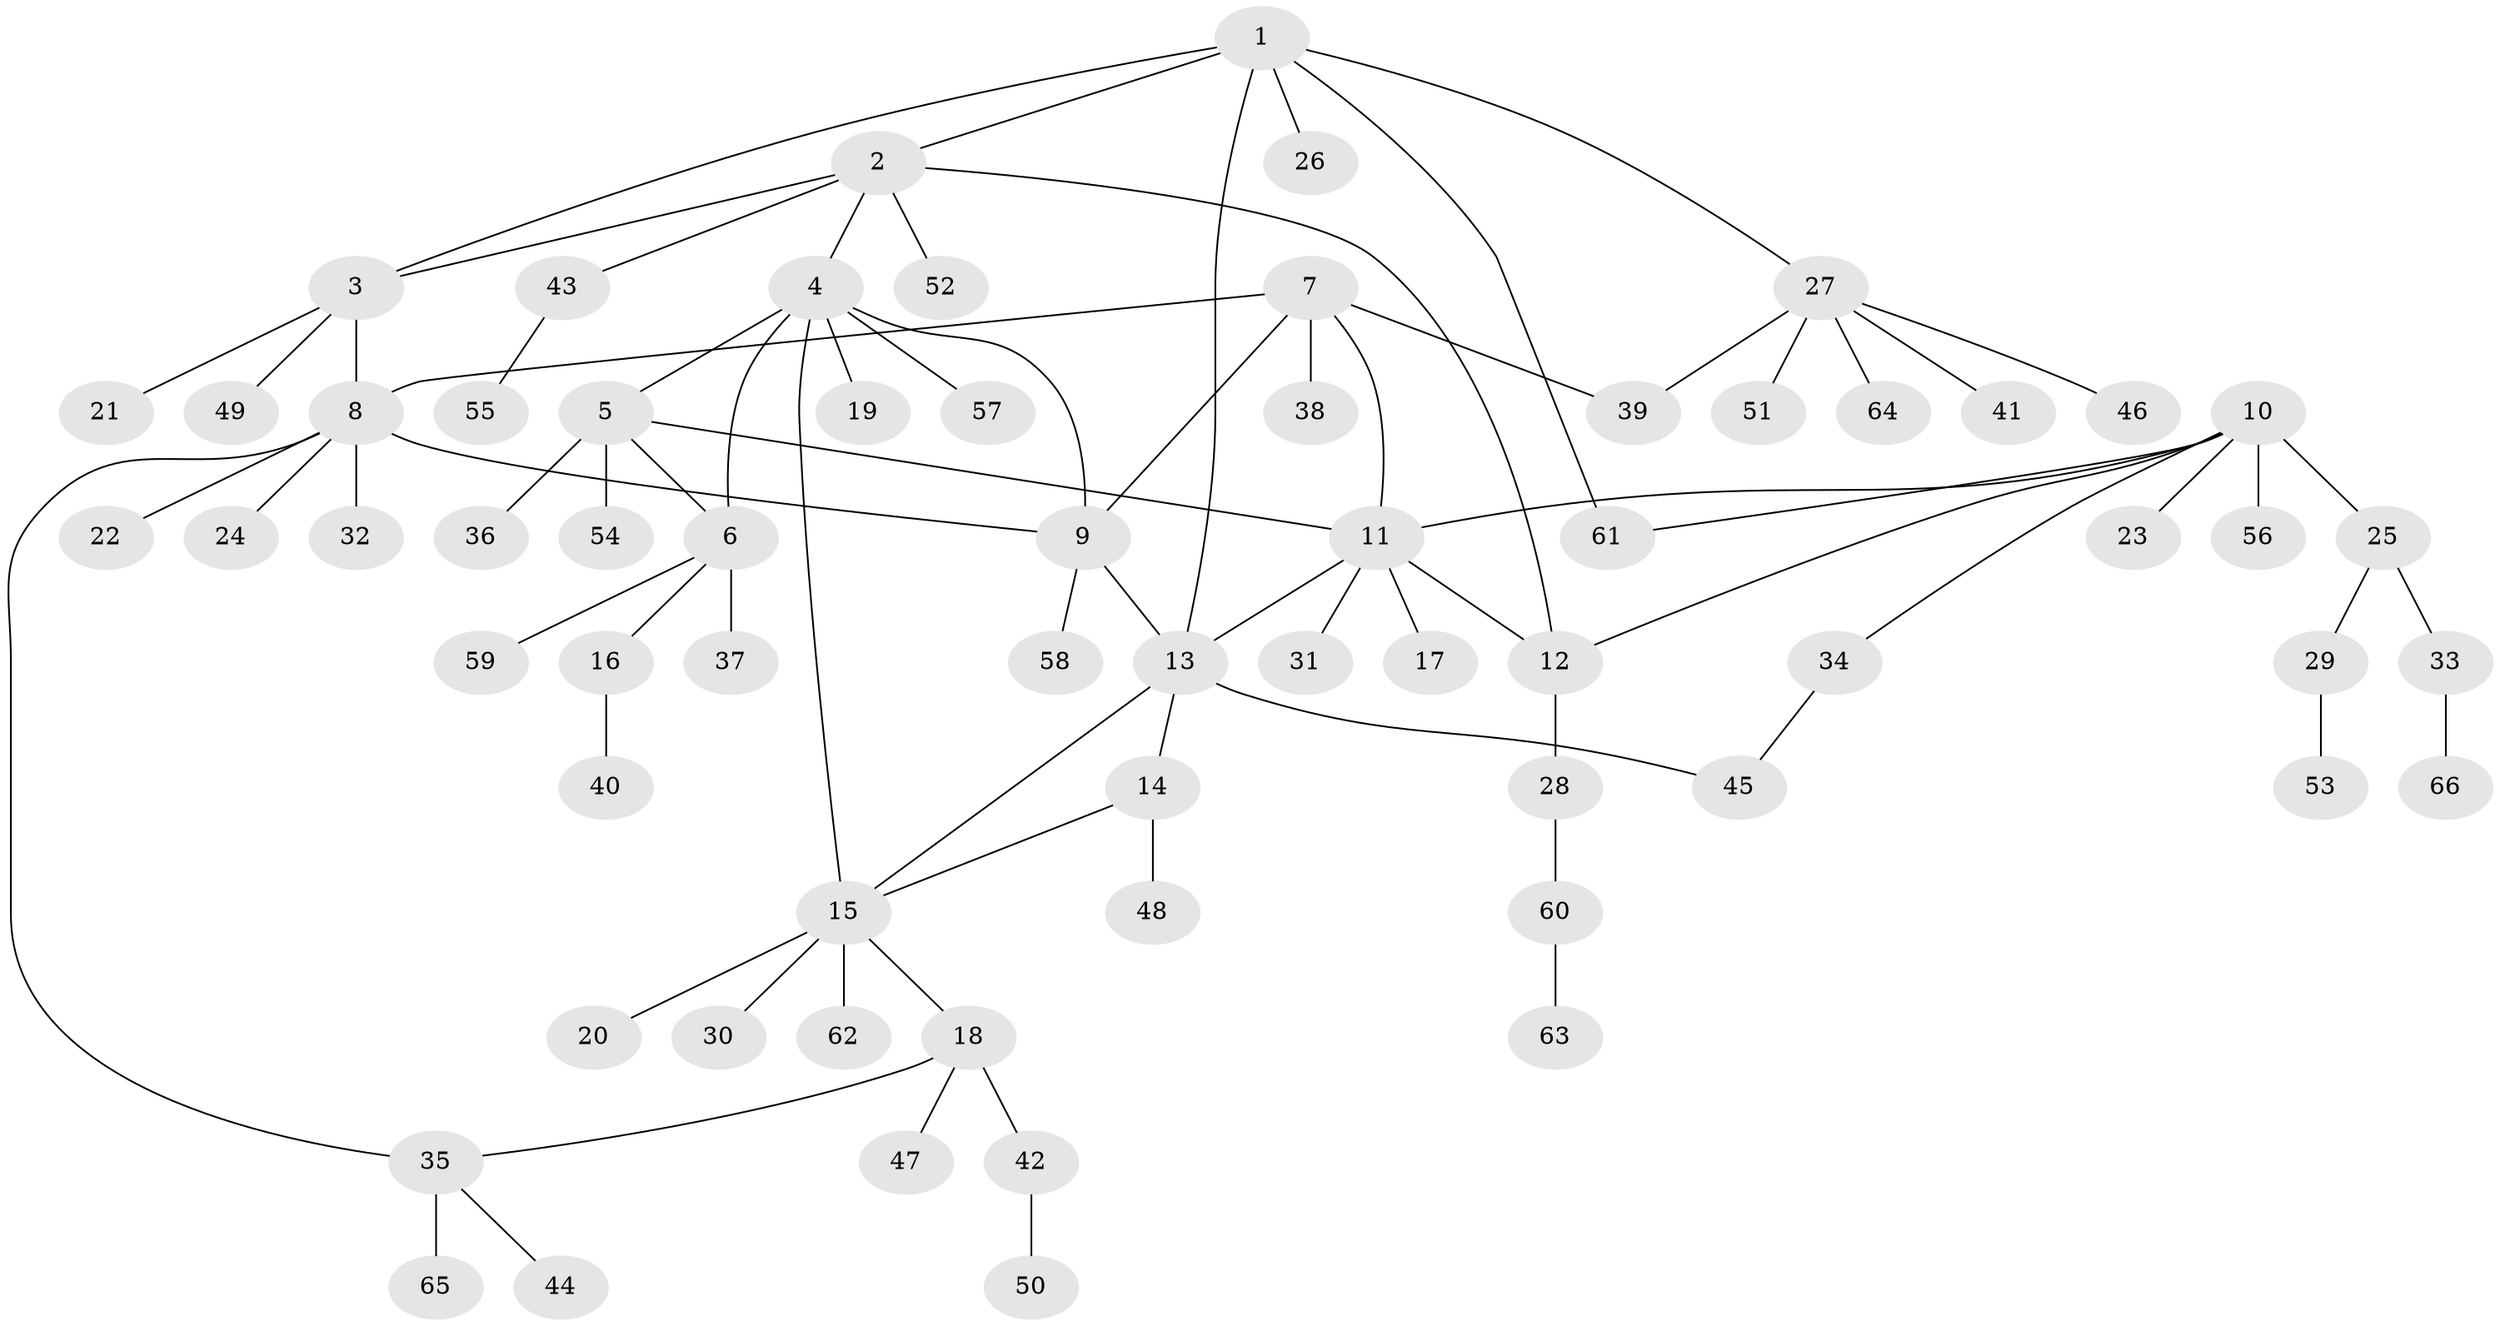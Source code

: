 // coarse degree distribution, {5: 0.1, 4: 0.15, 6: 0.075, 9: 0.025, 2: 0.125, 1: 0.45, 3: 0.075}
// Generated by graph-tools (version 1.1) at 2025/52/03/04/25 22:52:18]
// undirected, 66 vertices, 80 edges
graph export_dot {
  node [color=gray90,style=filled];
  1;
  2;
  3;
  4;
  5;
  6;
  7;
  8;
  9;
  10;
  11;
  12;
  13;
  14;
  15;
  16;
  17;
  18;
  19;
  20;
  21;
  22;
  23;
  24;
  25;
  26;
  27;
  28;
  29;
  30;
  31;
  32;
  33;
  34;
  35;
  36;
  37;
  38;
  39;
  40;
  41;
  42;
  43;
  44;
  45;
  46;
  47;
  48;
  49;
  50;
  51;
  52;
  53;
  54;
  55;
  56;
  57;
  58;
  59;
  60;
  61;
  62;
  63;
  64;
  65;
  66;
  1 -- 2;
  1 -- 3;
  1 -- 13;
  1 -- 26;
  1 -- 27;
  1 -- 61;
  2 -- 3;
  2 -- 4;
  2 -- 12;
  2 -- 43;
  2 -- 52;
  3 -- 8;
  3 -- 21;
  3 -- 49;
  4 -- 5;
  4 -- 6;
  4 -- 9;
  4 -- 15;
  4 -- 19;
  4 -- 57;
  5 -- 6;
  5 -- 11;
  5 -- 36;
  5 -- 54;
  6 -- 16;
  6 -- 37;
  6 -- 59;
  7 -- 8;
  7 -- 9;
  7 -- 11;
  7 -- 38;
  7 -- 39;
  8 -- 9;
  8 -- 22;
  8 -- 24;
  8 -- 32;
  8 -- 35;
  9 -- 13;
  9 -- 58;
  10 -- 11;
  10 -- 12;
  10 -- 23;
  10 -- 25;
  10 -- 34;
  10 -- 56;
  10 -- 61;
  11 -- 12;
  11 -- 13;
  11 -- 17;
  11 -- 31;
  12 -- 28;
  13 -- 14;
  13 -- 15;
  13 -- 45;
  14 -- 15;
  14 -- 48;
  15 -- 18;
  15 -- 20;
  15 -- 30;
  15 -- 62;
  16 -- 40;
  18 -- 35;
  18 -- 42;
  18 -- 47;
  25 -- 29;
  25 -- 33;
  27 -- 39;
  27 -- 41;
  27 -- 46;
  27 -- 51;
  27 -- 64;
  28 -- 60;
  29 -- 53;
  33 -- 66;
  34 -- 45;
  35 -- 44;
  35 -- 65;
  42 -- 50;
  43 -- 55;
  60 -- 63;
}
